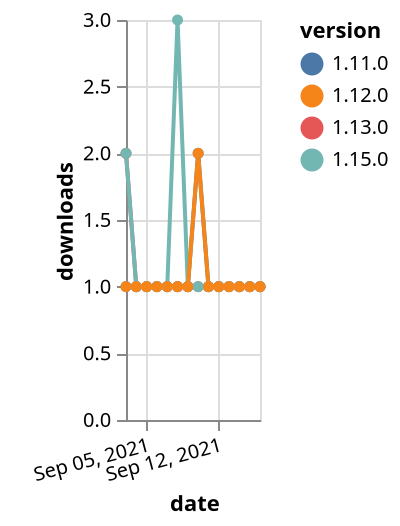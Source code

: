 {"$schema": "https://vega.github.io/schema/vega-lite/v5.json", "description": "A simple bar chart with embedded data.", "data": {"values": [{"date": "2021-09-03", "total": 322, "delta": 1, "version": "1.11.0"}, {"date": "2021-09-04", "total": 323, "delta": 1, "version": "1.11.0"}, {"date": "2021-09-05", "total": 324, "delta": 1, "version": "1.11.0"}, {"date": "2021-09-06", "total": 325, "delta": 1, "version": "1.11.0"}, {"date": "2021-09-07", "total": 326, "delta": 1, "version": "1.11.0"}, {"date": "2021-09-08", "total": 327, "delta": 1, "version": "1.11.0"}, {"date": "2021-09-09", "total": 328, "delta": 1, "version": "1.11.0"}, {"date": "2021-09-10", "total": 330, "delta": 2, "version": "1.11.0"}, {"date": "2021-09-11", "total": 331, "delta": 1, "version": "1.11.0"}, {"date": "2021-09-12", "total": 332, "delta": 1, "version": "1.11.0"}, {"date": "2021-09-13", "total": 333, "delta": 1, "version": "1.11.0"}, {"date": "2021-09-14", "total": 334, "delta": 1, "version": "1.11.0"}, {"date": "2021-09-15", "total": 335, "delta": 1, "version": "1.11.0"}, {"date": "2021-09-16", "total": 336, "delta": 1, "version": "1.11.0"}, {"date": "2021-09-03", "total": 285, "delta": 2, "version": "1.13.0"}, {"date": "2021-09-04", "total": 286, "delta": 1, "version": "1.13.0"}, {"date": "2021-09-05", "total": 287, "delta": 1, "version": "1.13.0"}, {"date": "2021-09-06", "total": 288, "delta": 1, "version": "1.13.0"}, {"date": "2021-09-07", "total": 289, "delta": 1, "version": "1.13.0"}, {"date": "2021-09-08", "total": 290, "delta": 1, "version": "1.13.0"}, {"date": "2021-09-09", "total": 291, "delta": 1, "version": "1.13.0"}, {"date": "2021-09-10", "total": 292, "delta": 1, "version": "1.13.0"}, {"date": "2021-09-11", "total": 293, "delta": 1, "version": "1.13.0"}, {"date": "2021-09-12", "total": 294, "delta": 1, "version": "1.13.0"}, {"date": "2021-09-13", "total": 295, "delta": 1, "version": "1.13.0"}, {"date": "2021-09-14", "total": 296, "delta": 1, "version": "1.13.0"}, {"date": "2021-09-15", "total": 297, "delta": 1, "version": "1.13.0"}, {"date": "2021-09-16", "total": 298, "delta": 1, "version": "1.13.0"}, {"date": "2021-09-03", "total": 114, "delta": 2, "version": "1.15.0"}, {"date": "2021-09-04", "total": 115, "delta": 1, "version": "1.15.0"}, {"date": "2021-09-05", "total": 116, "delta": 1, "version": "1.15.0"}, {"date": "2021-09-06", "total": 117, "delta": 1, "version": "1.15.0"}, {"date": "2021-09-07", "total": 118, "delta": 1, "version": "1.15.0"}, {"date": "2021-09-08", "total": 121, "delta": 3, "version": "1.15.0"}, {"date": "2021-09-09", "total": 122, "delta": 1, "version": "1.15.0"}, {"date": "2021-09-10", "total": 123, "delta": 1, "version": "1.15.0"}, {"date": "2021-09-11", "total": 124, "delta": 1, "version": "1.15.0"}, {"date": "2021-09-12", "total": 125, "delta": 1, "version": "1.15.0"}, {"date": "2021-09-13", "total": 126, "delta": 1, "version": "1.15.0"}, {"date": "2021-09-14", "total": 127, "delta": 1, "version": "1.15.0"}, {"date": "2021-09-15", "total": 128, "delta": 1, "version": "1.15.0"}, {"date": "2021-09-16", "total": 129, "delta": 1, "version": "1.15.0"}, {"date": "2021-09-03", "total": 173, "delta": 1, "version": "1.12.0"}, {"date": "2021-09-04", "total": 174, "delta": 1, "version": "1.12.0"}, {"date": "2021-09-05", "total": 175, "delta": 1, "version": "1.12.0"}, {"date": "2021-09-06", "total": 176, "delta": 1, "version": "1.12.0"}, {"date": "2021-09-07", "total": 177, "delta": 1, "version": "1.12.0"}, {"date": "2021-09-08", "total": 178, "delta": 1, "version": "1.12.0"}, {"date": "2021-09-09", "total": 179, "delta": 1, "version": "1.12.0"}, {"date": "2021-09-10", "total": 181, "delta": 2, "version": "1.12.0"}, {"date": "2021-09-11", "total": 182, "delta": 1, "version": "1.12.0"}, {"date": "2021-09-12", "total": 183, "delta": 1, "version": "1.12.0"}, {"date": "2021-09-13", "total": 184, "delta": 1, "version": "1.12.0"}, {"date": "2021-09-14", "total": 185, "delta": 1, "version": "1.12.0"}, {"date": "2021-09-15", "total": 186, "delta": 1, "version": "1.12.0"}, {"date": "2021-09-16", "total": 187, "delta": 1, "version": "1.12.0"}]}, "width": "container", "mark": {"type": "line", "point": {"filled": true}}, "encoding": {"x": {"field": "date", "type": "temporal", "timeUnit": "yearmonthdate", "title": "date", "axis": {"labelAngle": -15}}, "y": {"field": "delta", "type": "quantitative", "title": "downloads"}, "color": {"field": "version", "type": "nominal"}, "tooltip": {"field": "delta"}}}